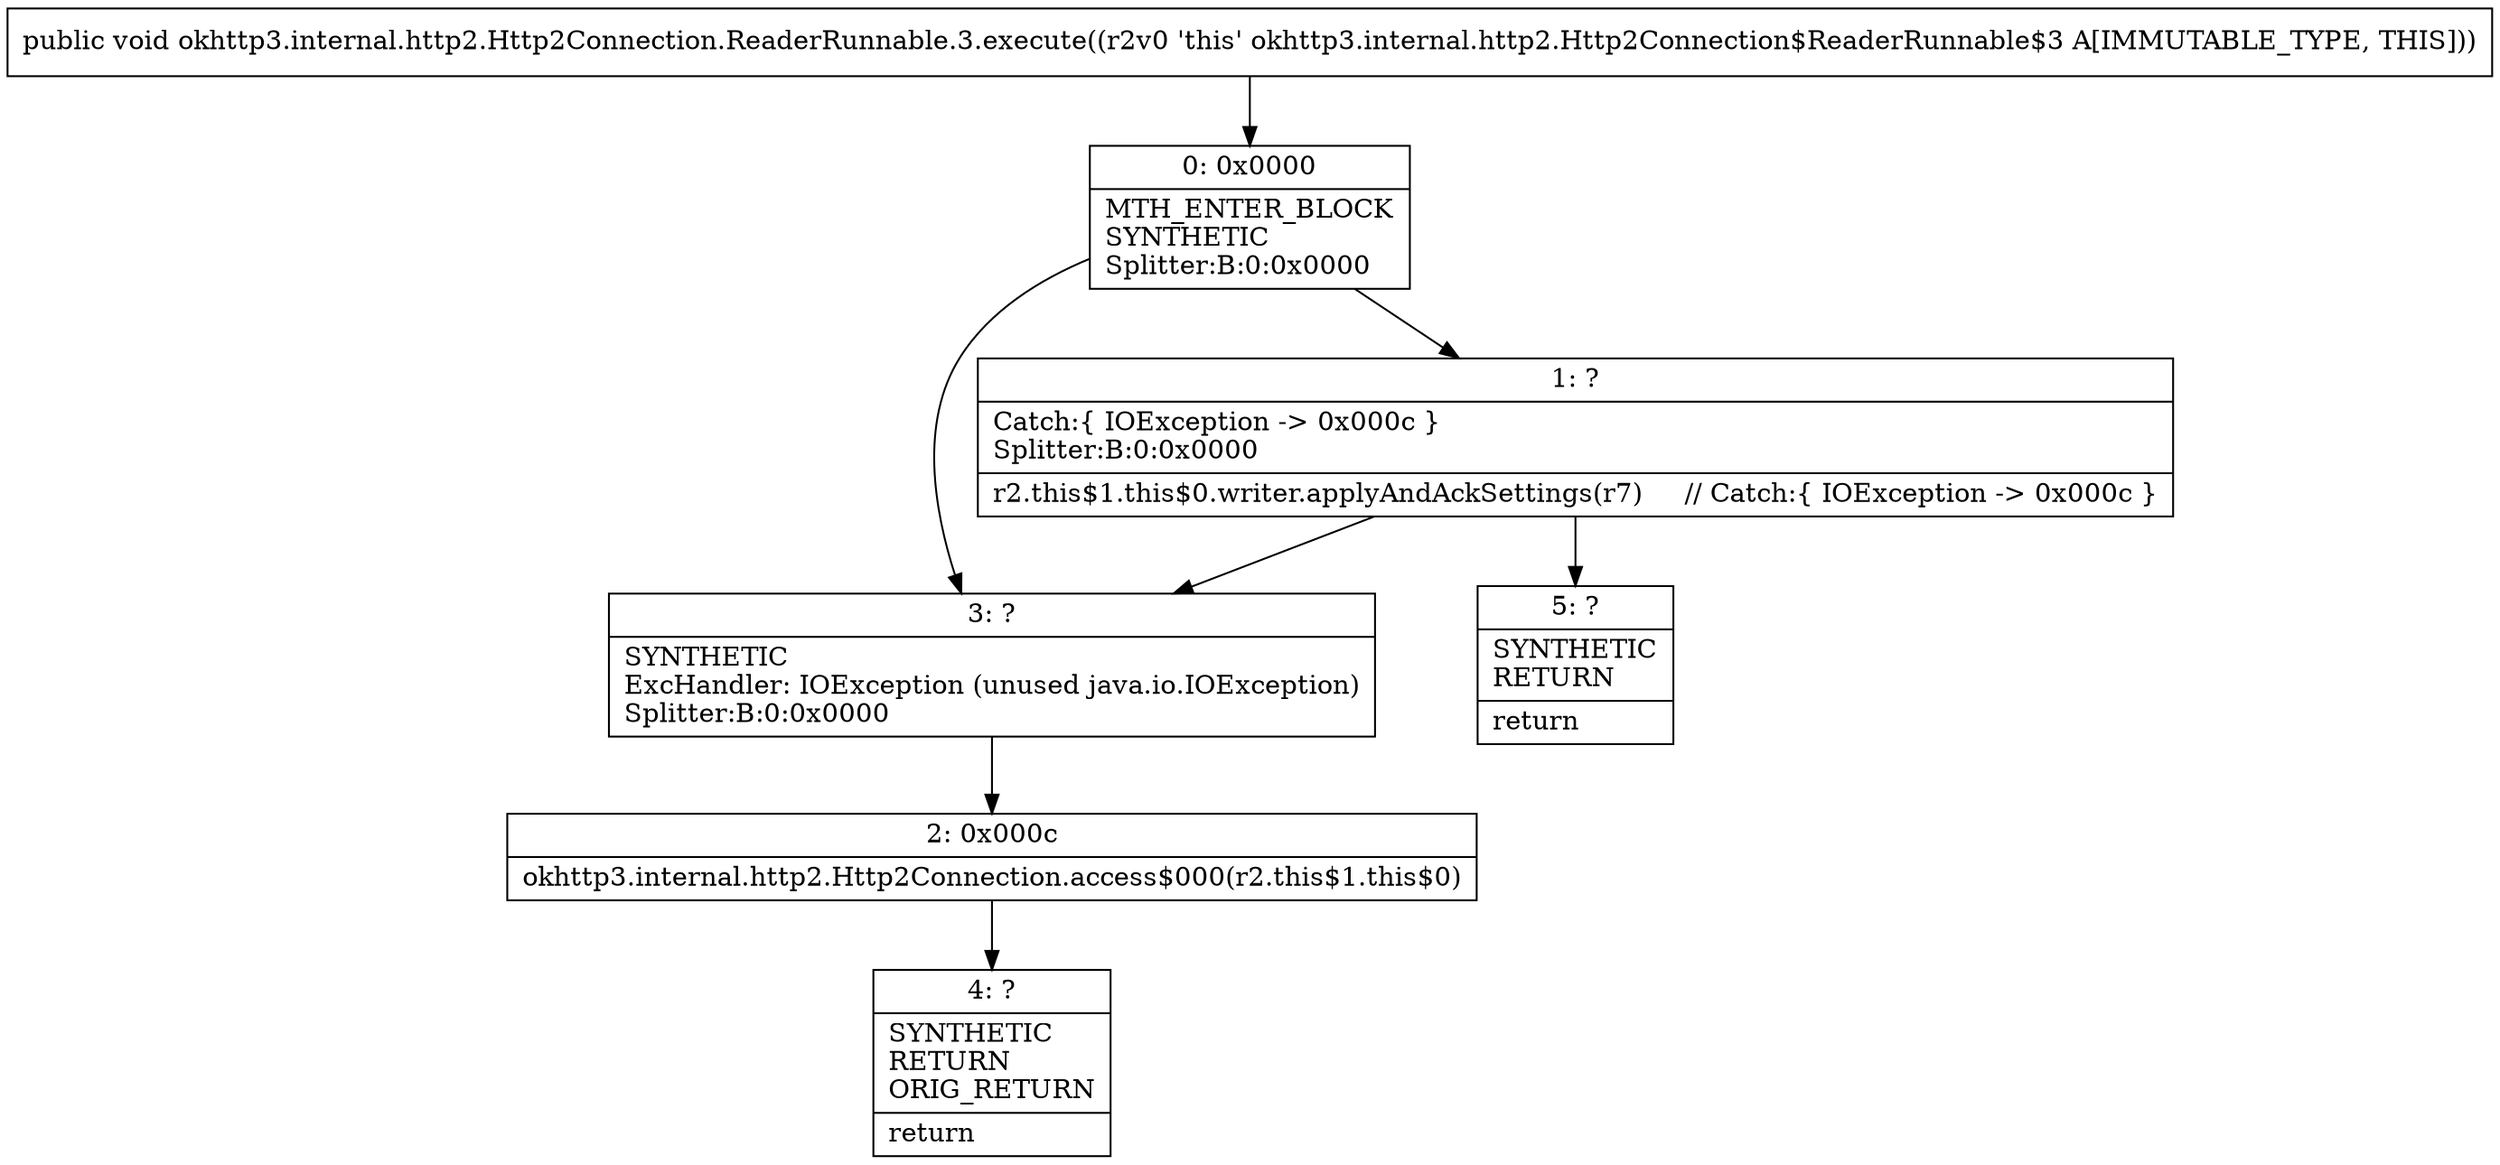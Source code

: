 digraph "CFG forokhttp3.internal.http2.Http2Connection.ReaderRunnable.3.execute()V" {
Node_0 [shape=record,label="{0\:\ 0x0000|MTH_ENTER_BLOCK\lSYNTHETIC\lSplitter:B:0:0x0000\l}"];
Node_1 [shape=record,label="{1\:\ ?|Catch:\{ IOException \-\> 0x000c \}\lSplitter:B:0:0x0000\l|r2.this$1.this$0.writer.applyAndAckSettings(r7)     \/\/ Catch:\{ IOException \-\> 0x000c \}\l}"];
Node_2 [shape=record,label="{2\:\ 0x000c|okhttp3.internal.http2.Http2Connection.access$000(r2.this$1.this$0)\l}"];
Node_3 [shape=record,label="{3\:\ ?|SYNTHETIC\lExcHandler: IOException (unused java.io.IOException)\lSplitter:B:0:0x0000\l}"];
Node_4 [shape=record,label="{4\:\ ?|SYNTHETIC\lRETURN\lORIG_RETURN\l|return\l}"];
Node_5 [shape=record,label="{5\:\ ?|SYNTHETIC\lRETURN\l|return\l}"];
MethodNode[shape=record,label="{public void okhttp3.internal.http2.Http2Connection.ReaderRunnable.3.execute((r2v0 'this' okhttp3.internal.http2.Http2Connection$ReaderRunnable$3 A[IMMUTABLE_TYPE, THIS])) }"];
MethodNode -> Node_0;
Node_0 -> Node_1;
Node_0 -> Node_3;
Node_1 -> Node_3;
Node_1 -> Node_5;
Node_2 -> Node_4;
Node_3 -> Node_2;
}

